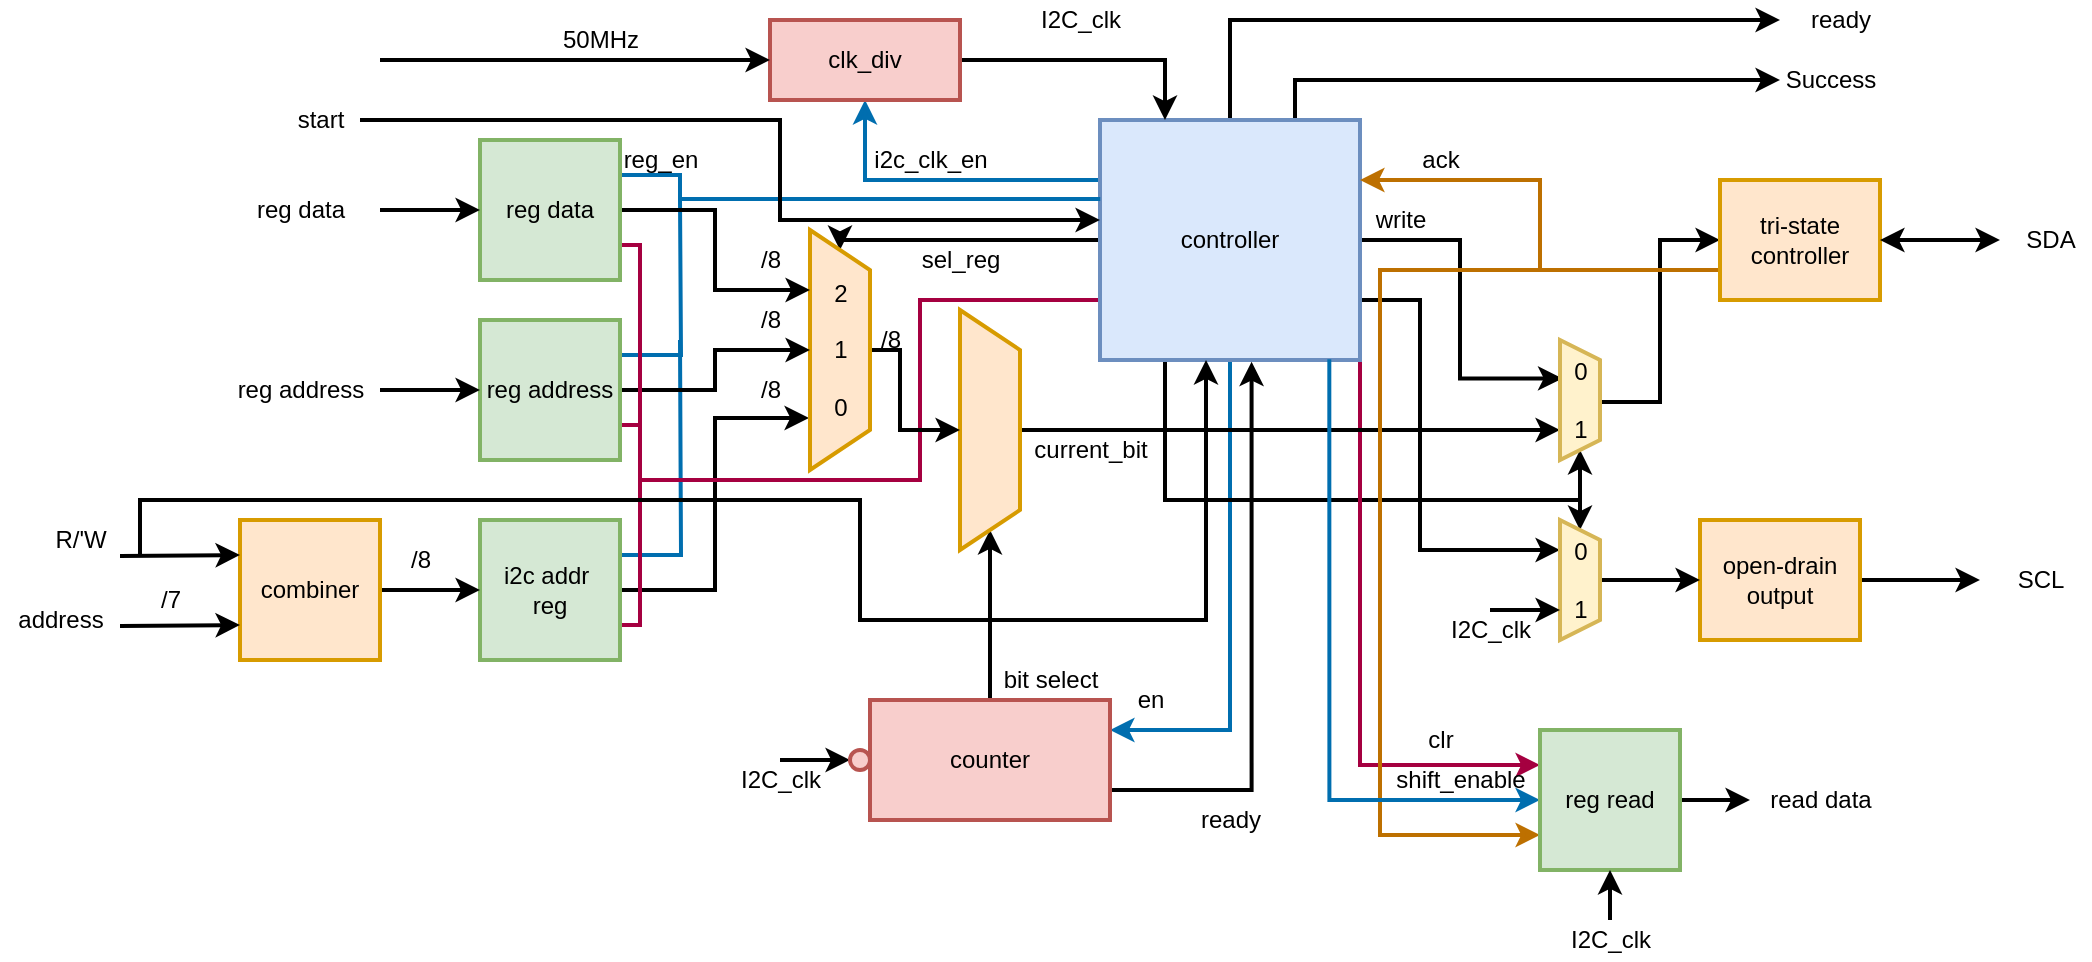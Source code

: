 <mxfile version="16.1.2" type="device"><diagram id="8UwrSxRlls24hO4HFiPn" name="Page-1"><mxGraphModel dx="813" dy="494" grid="1" gridSize="10" guides="1" tooltips="1" connect="1" arrows="1" fold="1" page="1" pageScale="1" pageWidth="1169" pageHeight="1654" math="0" shadow="0"><root><mxCell id="0"/><mxCell id="1" parent="0"/><mxCell id="28xO3jmbtWSKVE-eBCfY-10" style="edgeStyle=orthogonalEdgeStyle;rounded=0;orthogonalLoop=1;jettySize=auto;html=1;exitX=1;exitY=0.5;exitDx=0;exitDy=0;entryX=0.783;entryY=1.016;entryDx=0;entryDy=0;entryPerimeter=0;strokeWidth=2;" parent="1" source="28xO3jmbtWSKVE-eBCfY-1" target="28xO3jmbtWSKVE-eBCfY-8" edge="1"><mxGeometry relative="1" as="geometry"/></mxCell><mxCell id="uXitGIuCIkegsJ5SSvw_-27" style="edgeStyle=orthogonalEdgeStyle;rounded=0;orthogonalLoop=1;jettySize=auto;html=1;exitX=1;exitY=0.25;exitDx=0;exitDy=0;startArrow=none;startFill=0;endArrow=none;endFill=0;fillColor=#1ba1e2;strokeColor=#006EAF;strokeWidth=2;" edge="1" parent="1" source="28xO3jmbtWSKVE-eBCfY-1"><mxGeometry relative="1" as="geometry"><mxPoint x="430" y="190" as="targetPoint"/></mxGeometry></mxCell><mxCell id="uXitGIuCIkegsJ5SSvw_-31" style="edgeStyle=orthogonalEdgeStyle;rounded=0;orthogonalLoop=1;jettySize=auto;html=1;exitX=1;exitY=0.75;exitDx=0;exitDy=0;startArrow=none;startFill=0;endArrow=none;endFill=0;fillColor=#d80073;strokeColor=#A50040;strokeWidth=2;" edge="1" parent="1" source="28xO3jmbtWSKVE-eBCfY-1"><mxGeometry relative="1" as="geometry"><mxPoint x="410" y="240" as="targetPoint"/><Array as="points"><mxPoint x="410" y="333"/></Array></mxGeometry></mxCell><mxCell id="28xO3jmbtWSKVE-eBCfY-1" value="i2c addr&amp;nbsp;&lt;br&gt;reg" style="rounded=0;whiteSpace=wrap;html=1;fillColor=#d5e8d4;strokeColor=#82b366;strokeWidth=2;" parent="1" vertex="1"><mxGeometry x="330" y="280" width="70" height="70" as="geometry"/></mxCell><mxCell id="28xO3jmbtWSKVE-eBCfY-17" style="edgeStyle=orthogonalEdgeStyle;rounded=0;orthogonalLoop=1;jettySize=auto;html=1;exitX=0;exitY=0.5;exitDx=0;exitDy=0;entryX=0;entryY=0.5;entryDx=0;entryDy=0;strokeWidth=2;" parent="1" source="28xO3jmbtWSKVE-eBCfY-3" target="28xO3jmbtWSKVE-eBCfY-8" edge="1"><mxGeometry relative="1" as="geometry"><Array as="points"><mxPoint x="510" y="140"/></Array></mxGeometry></mxCell><mxCell id="28xO3jmbtWSKVE-eBCfY-35" style="edgeStyle=orthogonalEdgeStyle;rounded=0;orthogonalLoop=1;jettySize=auto;html=1;exitX=1;exitY=0.5;exitDx=0;exitDy=0;strokeWidth=2;" parent="1" source="28xO3jmbtWSKVE-eBCfY-3" edge="1"><mxGeometry relative="1" as="geometry"><mxPoint x="770.238" y="139.905" as="targetPoint"/></mxGeometry></mxCell><mxCell id="28xO3jmbtWSKVE-eBCfY-38" style="edgeStyle=orthogonalEdgeStyle;rounded=0;orthogonalLoop=1;jettySize=auto;html=1;exitX=1.028;exitY=0.519;exitDx=0;exitDy=0;entryX=0;entryY=0.5;entryDx=0;entryDy=0;exitPerimeter=0;strokeWidth=2;" parent="1" source="uXitGIuCIkegsJ5SSvw_-36" target="28xO3jmbtWSKVE-eBCfY-36" edge="1"><mxGeometry relative="1" as="geometry"/></mxCell><mxCell id="28xO3jmbtWSKVE-eBCfY-52" style="edgeStyle=orthogonalEdgeStyle;rounded=0;orthogonalLoop=1;jettySize=auto;html=1;exitX=0.5;exitY=1;exitDx=0;exitDy=0;entryX=1;entryY=0.25;entryDx=0;entryDy=0;fillColor=#1ba1e2;strokeColor=#006EAF;strokeWidth=2;" parent="1" source="28xO3jmbtWSKVE-eBCfY-3" target="28xO3jmbtWSKVE-eBCfY-4" edge="1"><mxGeometry relative="1" as="geometry"/></mxCell><mxCell id="28xO3jmbtWSKVE-eBCfY-61" style="edgeStyle=orthogonalEdgeStyle;rounded=0;orthogonalLoop=1;jettySize=auto;html=1;exitX=0;exitY=0.25;exitDx=0;exitDy=0;entryX=0.5;entryY=1;entryDx=0;entryDy=0;fillColor=#1ba1e2;strokeColor=#006EAF;strokeWidth=2;" parent="1" source="28xO3jmbtWSKVE-eBCfY-3" target="28xO3jmbtWSKVE-eBCfY-56" edge="1"><mxGeometry relative="1" as="geometry"/></mxCell><mxCell id="uXitGIuCIkegsJ5SSvw_-12" style="edgeStyle=orthogonalEdgeStyle;rounded=0;orthogonalLoop=1;jettySize=auto;html=1;exitX=0.75;exitY=0;exitDx=0;exitDy=0;startArrow=none;startFill=0;endArrow=classic;endFill=1;strokeWidth=2;" edge="1" parent="1" source="28xO3jmbtWSKVE-eBCfY-3"><mxGeometry relative="1" as="geometry"><mxPoint x="980" y="60" as="targetPoint"/><Array as="points"><mxPoint x="738" y="60"/><mxPoint x="980" y="60"/></Array></mxGeometry></mxCell><mxCell id="uXitGIuCIkegsJ5SSvw_-13" style="edgeStyle=orthogonalEdgeStyle;rounded=0;orthogonalLoop=1;jettySize=auto;html=1;exitX=0.5;exitY=0;exitDx=0;exitDy=0;startArrow=none;startFill=0;endArrow=classic;endFill=1;strokeWidth=2;" edge="1" parent="1" source="28xO3jmbtWSKVE-eBCfY-3"><mxGeometry relative="1" as="geometry"><mxPoint x="980" y="30" as="targetPoint"/><Array as="points"><mxPoint x="705" y="30"/></Array></mxGeometry></mxCell><mxCell id="uXitGIuCIkegsJ5SSvw_-29" style="edgeStyle=orthogonalEdgeStyle;rounded=0;orthogonalLoop=1;jettySize=auto;html=1;exitX=0;exitY=0.75;exitDx=0;exitDy=0;entryX=1;entryY=0.75;entryDx=0;entryDy=0;startArrow=none;startFill=0;endArrow=none;endFill=0;fillColor=#d80073;strokeColor=#A50040;strokeWidth=2;" edge="1" parent="1" source="28xO3jmbtWSKVE-eBCfY-3" target="28xO3jmbtWSKVE-eBCfY-20"><mxGeometry relative="1" as="geometry"><Array as="points"><mxPoint x="550" y="170"/><mxPoint x="550" y="260"/><mxPoint x="410" y="260"/><mxPoint x="410" y="233"/></Array></mxGeometry></mxCell><mxCell id="uXitGIuCIkegsJ5SSvw_-34" style="edgeStyle=orthogonalEdgeStyle;rounded=0;orthogonalLoop=1;jettySize=auto;html=1;exitX=0.25;exitY=1;exitDx=0;exitDy=0;entryX=1;entryY=0.5;entryDx=0;entryDy=0;startArrow=none;startFill=0;endArrow=classic;endFill=1;strokeWidth=2;" edge="1" parent="1" source="28xO3jmbtWSKVE-eBCfY-3" target="uXitGIuCIkegsJ5SSvw_-32"><mxGeometry relative="1" as="geometry"><Array as="points"><mxPoint x="673" y="270"/><mxPoint x="880" y="270"/></Array></mxGeometry></mxCell><mxCell id="uXitGIuCIkegsJ5SSvw_-38" style="edgeStyle=orthogonalEdgeStyle;rounded=0;orthogonalLoop=1;jettySize=auto;html=1;exitX=1;exitY=0.5;exitDx=0;exitDy=0;entryX=0.062;entryY=0.284;entryDx=0;entryDy=0;entryPerimeter=0;startArrow=none;startFill=0;endArrow=classic;endFill=1;strokeWidth=2;" edge="1" parent="1" source="28xO3jmbtWSKVE-eBCfY-3" target="uXitGIuCIkegsJ5SSvw_-36"><mxGeometry relative="1" as="geometry"/></mxCell><mxCell id="uXitGIuCIkegsJ5SSvw_-41" style="edgeStyle=orthogonalEdgeStyle;rounded=0;orthogonalLoop=1;jettySize=auto;html=1;exitX=0.25;exitY=1;exitDx=0;exitDy=0;startArrow=none;startFill=0;endArrow=classic;endFill=1;entryX=0;entryY=0.5;entryDx=0;entryDy=0;strokeWidth=2;" edge="1" parent="1" source="28xO3jmbtWSKVE-eBCfY-3" target="uXitGIuCIkegsJ5SSvw_-39"><mxGeometry relative="1" as="geometry"><Array as="points"><mxPoint x="673" y="270"/><mxPoint x="880" y="270"/></Array></mxGeometry></mxCell><mxCell id="uXitGIuCIkegsJ5SSvw_-46" style="edgeStyle=orthogonalEdgeStyle;rounded=0;orthogonalLoop=1;jettySize=auto;html=1;exitX=1;exitY=1;exitDx=0;exitDy=0;entryX=0;entryY=0.25;entryDx=0;entryDy=0;startArrow=none;startFill=0;endArrow=classic;endFill=1;fillColor=#d80073;strokeColor=#A50040;strokeWidth=2;" edge="1" parent="1" source="28xO3jmbtWSKVE-eBCfY-3" target="uXitGIuCIkegsJ5SSvw_-1"><mxGeometry relative="1" as="geometry"/></mxCell><mxCell id="uXitGIuCIkegsJ5SSvw_-48" style="edgeStyle=orthogonalEdgeStyle;rounded=0;orthogonalLoop=1;jettySize=auto;html=1;exitX=1;exitY=0.75;exitDx=0;exitDy=0;startArrow=none;startFill=0;endArrow=classic;endFill=1;entryX=0.25;entryY=1;entryDx=0;entryDy=0;strokeWidth=2;" edge="1" parent="1" source="28xO3jmbtWSKVE-eBCfY-3" target="uXitGIuCIkegsJ5SSvw_-39"><mxGeometry relative="1" as="geometry"><mxPoint x="840" y="300.0" as="targetPoint"/><Array as="points"><mxPoint x="800" y="170"/><mxPoint x="800" y="295"/></Array></mxGeometry></mxCell><mxCell id="28xO3jmbtWSKVE-eBCfY-3" value="controller" style="rounded=0;whiteSpace=wrap;html=1;fillColor=#dae8fc;strokeColor=#6c8ebf;strokeWidth=2;" parent="1" vertex="1"><mxGeometry x="640" y="80" width="130" height="120" as="geometry"/></mxCell><mxCell id="28xO3jmbtWSKVE-eBCfY-6" style="edgeStyle=orthogonalEdgeStyle;rounded=0;orthogonalLoop=1;jettySize=auto;html=1;exitX=0.5;exitY=0;exitDx=0;exitDy=0;entryX=1;entryY=0.5;entryDx=0;entryDy=0;strokeWidth=2;" parent="1" source="28xO3jmbtWSKVE-eBCfY-4" target="28xO3jmbtWSKVE-eBCfY-5" edge="1"><mxGeometry relative="1" as="geometry"/></mxCell><mxCell id="28xO3jmbtWSKVE-eBCfY-54" style="edgeStyle=orthogonalEdgeStyle;rounded=0;orthogonalLoop=1;jettySize=auto;html=1;exitX=1;exitY=0.75;exitDx=0;exitDy=0;entryX=0.583;entryY=1.007;entryDx=0;entryDy=0;entryPerimeter=0;strokeWidth=2;" parent="1" source="28xO3jmbtWSKVE-eBCfY-4" target="28xO3jmbtWSKVE-eBCfY-3" edge="1"><mxGeometry relative="1" as="geometry"/></mxCell><mxCell id="28xO3jmbtWSKVE-eBCfY-4" value="counter" style="rounded=0;whiteSpace=wrap;html=1;fillColor=#f8cecc;strokeColor=#b85450;strokeWidth=2;" parent="1" vertex="1"><mxGeometry x="525" y="370" width="120" height="60" as="geometry"/></mxCell><mxCell id="28xO3jmbtWSKVE-eBCfY-12" style="edgeStyle=orthogonalEdgeStyle;rounded=0;orthogonalLoop=1;jettySize=auto;html=1;exitX=0.5;exitY=0;exitDx=0;exitDy=0;entryX=0.75;entryY=1;entryDx=0;entryDy=0;strokeWidth=2;" parent="1" source="28xO3jmbtWSKVE-eBCfY-5" target="uXitGIuCIkegsJ5SSvw_-32" edge="1"><mxGeometry relative="1" as="geometry"><Array as="points"><mxPoint x="600" y="235"/></Array></mxGeometry></mxCell><mxCell id="28xO3jmbtWSKVE-eBCfY-5" value="" style="shape=trapezoid;perimeter=trapezoidPerimeter;whiteSpace=wrap;html=1;fixedSize=1;rotation=90;fillColor=#ffe6cc;strokeColor=#d79b00;strokeWidth=2;" parent="1" vertex="1"><mxGeometry x="525" y="220" width="120" height="30" as="geometry"/></mxCell><mxCell id="28xO3jmbtWSKVE-eBCfY-7" value="bit select" style="text;html=1;align=center;verticalAlign=middle;resizable=0;points=[];autosize=1;strokeColor=none;fillColor=none;strokeWidth=2;" parent="1" vertex="1"><mxGeometry x="585" y="350" width="60" height="20" as="geometry"/></mxCell><mxCell id="28xO3jmbtWSKVE-eBCfY-11" style="edgeStyle=orthogonalEdgeStyle;rounded=0;orthogonalLoop=1;jettySize=auto;html=1;exitX=0.5;exitY=0;exitDx=0;exitDy=0;entryX=0.5;entryY=1;entryDx=0;entryDy=0;strokeWidth=2;" parent="1" source="28xO3jmbtWSKVE-eBCfY-8" target="28xO3jmbtWSKVE-eBCfY-5" edge="1"><mxGeometry relative="1" as="geometry"><Array as="points"><mxPoint x="540" y="195"/><mxPoint x="540" y="235"/></Array></mxGeometry></mxCell><mxCell id="28xO3jmbtWSKVE-eBCfY-8" value="" style="shape=trapezoid;perimeter=trapezoidPerimeter;whiteSpace=wrap;html=1;fixedSize=1;rotation=90;fillColor=#ffe6cc;strokeColor=#d79b00;strokeWidth=2;" parent="1" vertex="1"><mxGeometry x="450" y="180" width="120" height="30" as="geometry"/></mxCell><mxCell id="28xO3jmbtWSKVE-eBCfY-14" value="/8" style="text;html=1;align=center;verticalAlign=middle;resizable=0;points=[];autosize=1;strokeColor=none;fillColor=none;strokeWidth=2;" parent="1" vertex="1"><mxGeometry x="460" y="205" width="30" height="20" as="geometry"/></mxCell><mxCell id="28xO3jmbtWSKVE-eBCfY-15" value="/8" style="text;html=1;align=center;verticalAlign=middle;resizable=0;points=[];autosize=1;strokeColor=none;fillColor=none;strokeWidth=2;" parent="1" vertex="1"><mxGeometry x="520" y="180" width="30" height="20" as="geometry"/></mxCell><mxCell id="28xO3jmbtWSKVE-eBCfY-65" style="edgeStyle=orthogonalEdgeStyle;rounded=0;orthogonalLoop=1;jettySize=auto;html=1;exitX=1;exitY=0.5;exitDx=0;exitDy=0;entryX=0.5;entryY=1;entryDx=0;entryDy=0;strokeWidth=2;" parent="1" source="28xO3jmbtWSKVE-eBCfY-20" target="28xO3jmbtWSKVE-eBCfY-8" edge="1"><mxGeometry relative="1" as="geometry"/></mxCell><mxCell id="uXitGIuCIkegsJ5SSvw_-26" style="edgeStyle=orthogonalEdgeStyle;rounded=0;orthogonalLoop=1;jettySize=auto;html=1;exitX=1;exitY=0.25;exitDx=0;exitDy=0;startArrow=none;startFill=0;endArrow=none;endFill=0;fillColor=#1ba1e2;strokeColor=#006EAF;strokeWidth=2;" edge="1" parent="1" source="28xO3jmbtWSKVE-eBCfY-20"><mxGeometry relative="1" as="geometry"><mxPoint x="430" y="120" as="targetPoint"/></mxGeometry></mxCell><mxCell id="28xO3jmbtWSKVE-eBCfY-20" value="reg address" style="rounded=0;whiteSpace=wrap;html=1;fillColor=#d5e8d4;strokeColor=#82b366;strokeWidth=2;" parent="1" vertex="1"><mxGeometry x="330" y="180" width="70" height="70" as="geometry"/></mxCell><mxCell id="28xO3jmbtWSKVE-eBCfY-67" style="edgeStyle=orthogonalEdgeStyle;rounded=0;orthogonalLoop=1;jettySize=auto;html=1;exitX=1;exitY=0.5;exitDx=0;exitDy=0;entryX=0.25;entryY=1;entryDx=0;entryDy=0;strokeWidth=2;" parent="1" source="28xO3jmbtWSKVE-eBCfY-21" target="28xO3jmbtWSKVE-eBCfY-8" edge="1"><mxGeometry relative="1" as="geometry"/></mxCell><mxCell id="uXitGIuCIkegsJ5SSvw_-25" style="edgeStyle=orthogonalEdgeStyle;rounded=0;orthogonalLoop=1;jettySize=auto;html=1;exitX=1;exitY=0.25;exitDx=0;exitDy=0;entryX=0.001;entryY=0.329;entryDx=0;entryDy=0;entryPerimeter=0;startArrow=none;startFill=0;endArrow=none;endFill=0;fillColor=#1ba1e2;strokeColor=#006EAF;strokeWidth=2;" edge="1" parent="1" source="28xO3jmbtWSKVE-eBCfY-21" target="28xO3jmbtWSKVE-eBCfY-3"><mxGeometry relative="1" as="geometry"><Array as="points"><mxPoint x="430" y="108"/><mxPoint x="430" y="120"/></Array></mxGeometry></mxCell><mxCell id="uXitGIuCIkegsJ5SSvw_-30" style="edgeStyle=orthogonalEdgeStyle;rounded=0;orthogonalLoop=1;jettySize=auto;html=1;exitX=1;exitY=0.75;exitDx=0;exitDy=0;startArrow=none;startFill=0;endArrow=none;endFill=0;fillColor=#d80073;strokeColor=#A50040;strokeWidth=2;" edge="1" parent="1" source="28xO3jmbtWSKVE-eBCfY-21"><mxGeometry relative="1" as="geometry"><mxPoint x="410" y="240" as="targetPoint"/><Array as="points"><mxPoint x="410" y="143"/></Array></mxGeometry></mxCell><mxCell id="28xO3jmbtWSKVE-eBCfY-21" value="reg data" style="rounded=0;whiteSpace=wrap;html=1;fillColor=#d5e8d4;strokeColor=#82b366;strokeWidth=2;" parent="1" vertex="1"><mxGeometry x="330" y="90" width="70" height="70" as="geometry"/></mxCell><mxCell id="28xO3jmbtWSKVE-eBCfY-30" style="edgeStyle=orthogonalEdgeStyle;rounded=0;orthogonalLoop=1;jettySize=auto;html=1;exitX=1;exitY=0.5;exitDx=0;exitDy=0;entryX=0;entryY=0.5;entryDx=0;entryDy=0;strokeWidth=2;" parent="1" source="28xO3jmbtWSKVE-eBCfY-22" target="28xO3jmbtWSKVE-eBCfY-1" edge="1"><mxGeometry relative="1" as="geometry"/></mxCell><mxCell id="28xO3jmbtWSKVE-eBCfY-22" value="combiner" style="rounded=0;whiteSpace=wrap;html=1;fillColor=#ffe6cc;strokeColor=#d79b00;strokeWidth=2;" parent="1" vertex="1"><mxGeometry x="210" y="280" width="70" height="70" as="geometry"/></mxCell><mxCell id="28xO3jmbtWSKVE-eBCfY-26" value="" style="endArrow=classic;html=1;rounded=0;entryX=0;entryY=0.25;entryDx=0;entryDy=0;strokeWidth=2;" parent="1" target="28xO3jmbtWSKVE-eBCfY-22" edge="1"><mxGeometry width="50" height="50" relative="1" as="geometry"><mxPoint x="150" y="298" as="sourcePoint"/><mxPoint x="150" y="280" as="targetPoint"/></mxGeometry></mxCell><mxCell id="28xO3jmbtWSKVE-eBCfY-27" value="R/'W" style="text;html=1;align=center;verticalAlign=middle;resizable=0;points=[];autosize=1;strokeColor=none;fillColor=none;strokeWidth=2;" parent="1" vertex="1"><mxGeometry x="110" y="280" width="40" height="20" as="geometry"/></mxCell><mxCell id="28xO3jmbtWSKVE-eBCfY-28" value="" style="endArrow=classic;html=1;rounded=0;entryX=0;entryY=0.75;entryDx=0;entryDy=0;strokeWidth=2;" parent="1" target="28xO3jmbtWSKVE-eBCfY-22" edge="1"><mxGeometry width="50" height="50" relative="1" as="geometry"><mxPoint x="150" y="333" as="sourcePoint"/><mxPoint x="160" y="330" as="targetPoint"/></mxGeometry></mxCell><mxCell id="28xO3jmbtWSKVE-eBCfY-29" value="address" style="text;html=1;align=center;verticalAlign=middle;resizable=0;points=[];autosize=1;strokeColor=none;fillColor=none;strokeWidth=2;" parent="1" vertex="1"><mxGeometry x="90" y="320" width="60" height="20" as="geometry"/></mxCell><mxCell id="28xO3jmbtWSKVE-eBCfY-31" value="/8" style="text;html=1;align=center;verticalAlign=middle;resizable=0;points=[];autosize=1;strokeColor=none;fillColor=none;strokeWidth=2;" parent="1" vertex="1"><mxGeometry x="285" y="290" width="30" height="20" as="geometry"/></mxCell><mxCell id="28xO3jmbtWSKVE-eBCfY-32" value="/7" style="text;html=1;align=center;verticalAlign=middle;resizable=0;points=[];autosize=1;strokeColor=none;fillColor=none;strokeWidth=2;" parent="1" vertex="1"><mxGeometry x="160" y="310" width="30" height="20" as="geometry"/></mxCell><mxCell id="28xO3jmbtWSKVE-eBCfY-33" value="" style="endArrow=classic;html=1;rounded=0;entryX=0;entryY=0.5;entryDx=0;entryDy=0;strokeWidth=2;" parent="1" target="28xO3jmbtWSKVE-eBCfY-20" edge="1"><mxGeometry width="50" height="50" relative="1" as="geometry"><mxPoint x="280" y="215" as="sourcePoint"/><mxPoint x="270" y="190" as="targetPoint"/></mxGeometry></mxCell><mxCell id="28xO3jmbtWSKVE-eBCfY-34" value="" style="endArrow=classic;html=1;rounded=0;entryX=0;entryY=0.5;entryDx=0;entryDy=0;strokeWidth=2;" parent="1" target="28xO3jmbtWSKVE-eBCfY-21" edge="1"><mxGeometry width="50" height="50" relative="1" as="geometry"><mxPoint x="280" y="125" as="sourcePoint"/><mxPoint x="310" y="120" as="targetPoint"/></mxGeometry></mxCell><mxCell id="uXitGIuCIkegsJ5SSvw_-47" style="edgeStyle=orthogonalEdgeStyle;rounded=0;orthogonalLoop=1;jettySize=auto;html=1;exitX=0;exitY=0.75;exitDx=0;exitDy=0;entryX=0;entryY=0.75;entryDx=0;entryDy=0;startArrow=none;startFill=0;endArrow=classic;endFill=1;fillColor=#f0a30a;strokeColor=#BD7000;strokeWidth=2;" edge="1" parent="1" source="28xO3jmbtWSKVE-eBCfY-36" target="uXitGIuCIkegsJ5SSvw_-1"><mxGeometry relative="1" as="geometry"><Array as="points"><mxPoint x="780" y="155"/><mxPoint x="780" y="437"/></Array></mxGeometry></mxCell><mxCell id="uXitGIuCIkegsJ5SSvw_-51" style="edgeStyle=orthogonalEdgeStyle;rounded=0;orthogonalLoop=1;jettySize=auto;html=1;exitX=0;exitY=0.75;exitDx=0;exitDy=0;entryX=1;entryY=0.25;entryDx=0;entryDy=0;startArrow=none;startFill=0;endArrow=classic;endFill=1;strokeWidth=2;fillColor=#f0a30a;strokeColor=#BD7000;" edge="1" parent="1" source="28xO3jmbtWSKVE-eBCfY-36" target="28xO3jmbtWSKVE-eBCfY-3"><mxGeometry relative="1" as="geometry"/></mxCell><mxCell id="28xO3jmbtWSKVE-eBCfY-36" value="tri-state&lt;br&gt;controller" style="rounded=0;whiteSpace=wrap;html=1;fillColor=#ffe6cc;strokeColor=#d79b00;strokeWidth=2;" parent="1" vertex="1"><mxGeometry x="950" y="110" width="80" height="60" as="geometry"/></mxCell><mxCell id="28xO3jmbtWSKVE-eBCfY-42" value="write" style="text;html=1;align=center;verticalAlign=middle;resizable=0;points=[];autosize=1;strokeColor=none;fillColor=none;strokeWidth=2;" parent="1" vertex="1"><mxGeometry x="770" y="120" width="40" height="20" as="geometry"/></mxCell><mxCell id="28xO3jmbtWSKVE-eBCfY-44" value="" style="endArrow=classic;startArrow=classic;html=1;rounded=0;exitX=1;exitY=0.5;exitDx=0;exitDy=0;strokeWidth=2;" parent="1" source="28xO3jmbtWSKVE-eBCfY-36" edge="1"><mxGeometry width="50" height="50" relative="1" as="geometry"><mxPoint x="1060" y="160" as="sourcePoint"/><mxPoint x="1090" y="140" as="targetPoint"/></mxGeometry></mxCell><mxCell id="28xO3jmbtWSKVE-eBCfY-45" value="SDA" style="text;html=1;align=center;verticalAlign=middle;resizable=0;points=[];autosize=1;strokeColor=none;fillColor=none;strokeWidth=2;" parent="1" vertex="1"><mxGeometry x="1095" y="130" width="40" height="20" as="geometry"/></mxCell><mxCell id="28xO3jmbtWSKVE-eBCfY-50" style="edgeStyle=orthogonalEdgeStyle;rounded=0;orthogonalLoop=1;jettySize=auto;html=1;exitX=1;exitY=0.5;exitDx=0;exitDy=0;strokeWidth=2;" parent="1" source="28xO3jmbtWSKVE-eBCfY-48" edge="1"><mxGeometry relative="1" as="geometry"><mxPoint x="1080" y="310" as="targetPoint"/><Array as="points"><mxPoint x="1080" y="310"/></Array></mxGeometry></mxCell><mxCell id="28xO3jmbtWSKVE-eBCfY-48" value="open-drain&lt;br&gt;output" style="rounded=0;whiteSpace=wrap;html=1;fillColor=#ffe6cc;strokeColor=#d79b00;strokeWidth=2;" parent="1" vertex="1"><mxGeometry x="940" y="280" width="80" height="60" as="geometry"/></mxCell><mxCell id="28xO3jmbtWSKVE-eBCfY-51" value="SCL" style="text;html=1;align=center;verticalAlign=middle;resizable=0;points=[];autosize=1;strokeColor=none;fillColor=none;strokeWidth=2;" parent="1" vertex="1"><mxGeometry x="1090" y="300" width="40" height="20" as="geometry"/></mxCell><mxCell id="28xO3jmbtWSKVE-eBCfY-53" value="en" style="text;html=1;align=center;verticalAlign=middle;resizable=0;points=[];autosize=1;strokeColor=none;fillColor=none;strokeWidth=2;" parent="1" vertex="1"><mxGeometry x="650" y="360" width="30" height="20" as="geometry"/></mxCell><mxCell id="28xO3jmbtWSKVE-eBCfY-55" value="ready" style="text;html=1;align=center;verticalAlign=middle;resizable=0;points=[];autosize=1;strokeColor=none;fillColor=none;strokeWidth=2;" parent="1" vertex="1"><mxGeometry x="680" y="420" width="50" height="20" as="geometry"/></mxCell><mxCell id="28xO3jmbtWSKVE-eBCfY-59" style="edgeStyle=orthogonalEdgeStyle;rounded=0;orthogonalLoop=1;jettySize=auto;html=1;exitX=1;exitY=0.5;exitDx=0;exitDy=0;entryX=0.25;entryY=0;entryDx=0;entryDy=0;strokeWidth=2;" parent="1" source="28xO3jmbtWSKVE-eBCfY-56" target="28xO3jmbtWSKVE-eBCfY-3" edge="1"><mxGeometry relative="1" as="geometry"/></mxCell><mxCell id="28xO3jmbtWSKVE-eBCfY-56" value="clk_div" style="rounded=0;whiteSpace=wrap;html=1;fillColor=#f8cecc;strokeColor=#b85450;strokeWidth=2;" parent="1" vertex="1"><mxGeometry x="475" y="30" width="95" height="40" as="geometry"/></mxCell><mxCell id="28xO3jmbtWSKVE-eBCfY-57" value="" style="endArrow=classic;html=1;rounded=0;entryX=0;entryY=0.5;entryDx=0;entryDy=0;strokeWidth=2;" parent="1" target="28xO3jmbtWSKVE-eBCfY-56" edge="1"><mxGeometry width="50" height="50" relative="1" as="geometry"><mxPoint x="280" y="50" as="sourcePoint"/><mxPoint x="340" y="30" as="targetPoint"/></mxGeometry></mxCell><mxCell id="28xO3jmbtWSKVE-eBCfY-58" value="50MHz" style="text;html=1;align=center;verticalAlign=middle;resizable=0;points=[];autosize=1;strokeColor=none;fillColor=none;strokeWidth=2;" parent="1" vertex="1"><mxGeometry x="365" y="30" width="50" height="20" as="geometry"/></mxCell><mxCell id="28xO3jmbtWSKVE-eBCfY-60" value="I2C_clk" style="text;html=1;align=center;verticalAlign=middle;resizable=0;points=[];autosize=1;strokeColor=none;fillColor=none;strokeWidth=2;" parent="1" vertex="1"><mxGeometry x="600" y="20" width="60" height="20" as="geometry"/></mxCell><mxCell id="28xO3jmbtWSKVE-eBCfY-62" value="i2c_clk_en" style="text;html=1;align=center;verticalAlign=middle;resizable=0;points=[];autosize=1;strokeColor=none;fillColor=none;strokeWidth=2;" parent="1" vertex="1"><mxGeometry x="520" y="90" width="70" height="20" as="geometry"/></mxCell><mxCell id="28xO3jmbtWSKVE-eBCfY-63" value="" style="endArrow=classic;html=1;rounded=0;entryX=0;entryY=0.5;entryDx=0;entryDy=0;strokeWidth=2;" parent="1" target="uXitGIuCIkegsJ5SSvw_-20" edge="1"><mxGeometry width="50" height="50" relative="1" as="geometry"><mxPoint x="480" y="400" as="sourcePoint"/><mxPoint x="500" y="400" as="targetPoint"/></mxGeometry></mxCell><mxCell id="28xO3jmbtWSKVE-eBCfY-64" value="I2C_clk" style="text;html=1;align=center;verticalAlign=middle;resizable=0;points=[];autosize=1;strokeColor=none;fillColor=none;strokeWidth=2;" parent="1" vertex="1"><mxGeometry x="450" y="400" width="60" height="20" as="geometry"/></mxCell><mxCell id="28xO3jmbtWSKVE-eBCfY-66" value="/8" style="text;html=1;align=center;verticalAlign=middle;resizable=0;points=[];autosize=1;strokeColor=none;fillColor=none;strokeWidth=2;" parent="1" vertex="1"><mxGeometry x="460" y="170" width="30" height="20" as="geometry"/></mxCell><mxCell id="28xO3jmbtWSKVE-eBCfY-68" value="/8" style="text;html=1;align=center;verticalAlign=middle;resizable=0;points=[];autosize=1;strokeColor=none;fillColor=none;strokeWidth=2;" parent="1" vertex="1"><mxGeometry x="460" y="140" width="30" height="20" as="geometry"/></mxCell><mxCell id="28xO3jmbtWSKVE-eBCfY-69" value="" style="endArrow=classic;html=1;rounded=0;edgeStyle=elbowEdgeStyle;entryX=0;entryY=0.417;entryDx=0;entryDy=0;entryPerimeter=0;strokeWidth=2;" parent="1" target="28xO3jmbtWSKVE-eBCfY-3" edge="1"><mxGeometry width="50" height="50" relative="1" as="geometry"><mxPoint x="270" y="80" as="sourcePoint"/><mxPoint x="240" y="80" as="targetPoint"/><Array as="points"><mxPoint x="480" y="100"/></Array></mxGeometry></mxCell><mxCell id="28xO3jmbtWSKVE-eBCfY-70" value="start" style="text;html=1;align=center;verticalAlign=middle;resizable=0;points=[];autosize=1;strokeColor=none;fillColor=none;strokeWidth=2;" parent="1" vertex="1"><mxGeometry x="230" y="70" width="40" height="20" as="geometry"/></mxCell><mxCell id="28xO3jmbtWSKVE-eBCfY-71" value="reg data" style="text;html=1;align=center;verticalAlign=middle;resizable=0;points=[];autosize=1;strokeColor=none;fillColor=none;strokeWidth=2;" parent="1" vertex="1"><mxGeometry x="210" y="115" width="60" height="20" as="geometry"/></mxCell><mxCell id="28xO3jmbtWSKVE-eBCfY-72" value="reg address" style="text;html=1;align=center;verticalAlign=middle;resizable=0;points=[];autosize=1;strokeColor=none;fillColor=none;strokeWidth=2;" parent="1" vertex="1"><mxGeometry x="200" y="205" width="80" height="20" as="geometry"/></mxCell><mxCell id="uXitGIuCIkegsJ5SSvw_-3" style="edgeStyle=orthogonalEdgeStyle;rounded=0;orthogonalLoop=1;jettySize=auto;html=1;exitX=1;exitY=0.5;exitDx=0;exitDy=0;strokeWidth=2;" edge="1" parent="1" source="uXitGIuCIkegsJ5SSvw_-1"><mxGeometry relative="1" as="geometry"><mxPoint x="965" y="420.241" as="targetPoint"/></mxGeometry></mxCell><mxCell id="uXitGIuCIkegsJ5SSvw_-6" style="edgeStyle=orthogonalEdgeStyle;rounded=0;orthogonalLoop=1;jettySize=auto;html=1;exitX=0;exitY=0.5;exitDx=0;exitDy=0;entryX=0.882;entryY=0.997;entryDx=0;entryDy=0;entryPerimeter=0;startArrow=classic;startFill=1;endArrow=none;endFill=0;fillColor=#1ba1e2;strokeColor=#006EAF;strokeWidth=2;" edge="1" parent="1" source="uXitGIuCIkegsJ5SSvw_-1" target="28xO3jmbtWSKVE-eBCfY-3"><mxGeometry relative="1" as="geometry"/></mxCell><mxCell id="uXitGIuCIkegsJ5SSvw_-1" value="reg read" style="rounded=0;whiteSpace=wrap;html=1;fillColor=#d5e8d4;strokeColor=#82b366;strokeWidth=2;" vertex="1" parent="1"><mxGeometry x="860" y="385" width="70" height="70" as="geometry"/></mxCell><mxCell id="uXitGIuCIkegsJ5SSvw_-7" value="shift_enable" style="text;html=1;align=center;verticalAlign=middle;resizable=0;points=[];autosize=1;strokeColor=none;fillColor=none;strokeWidth=2;" vertex="1" parent="1"><mxGeometry x="780" y="400" width="80" height="20" as="geometry"/></mxCell><mxCell id="uXitGIuCIkegsJ5SSvw_-10" value="clr" style="text;html=1;align=center;verticalAlign=middle;resizable=0;points=[];autosize=1;strokeColor=none;fillColor=none;strokeWidth=2;" vertex="1" parent="1"><mxGeometry x="795" y="380" width="30" height="20" as="geometry"/></mxCell><mxCell id="uXitGIuCIkegsJ5SSvw_-11" value="read data" style="text;html=1;align=center;verticalAlign=middle;resizable=0;points=[];autosize=1;strokeColor=none;fillColor=none;strokeWidth=2;" vertex="1" parent="1"><mxGeometry x="965" y="410" width="70" height="20" as="geometry"/></mxCell><mxCell id="uXitGIuCIkegsJ5SSvw_-14" value="Success" style="text;html=1;align=center;verticalAlign=middle;resizable=0;points=[];autosize=1;strokeColor=none;fillColor=none;strokeWidth=2;" vertex="1" parent="1"><mxGeometry x="975" y="50" width="60" height="20" as="geometry"/></mxCell><mxCell id="uXitGIuCIkegsJ5SSvw_-15" value="ready" style="text;html=1;align=center;verticalAlign=middle;resizable=0;points=[];autosize=1;strokeColor=none;fillColor=none;strokeWidth=2;" vertex="1" parent="1"><mxGeometry x="985" y="20" width="50" height="20" as="geometry"/></mxCell><mxCell id="uXitGIuCIkegsJ5SSvw_-16" value="sel_reg" style="text;html=1;align=center;verticalAlign=middle;resizable=0;points=[];autosize=1;strokeColor=none;fillColor=none;strokeWidth=2;" vertex="1" parent="1"><mxGeometry x="545" y="140" width="50" height="20" as="geometry"/></mxCell><mxCell id="uXitGIuCIkegsJ5SSvw_-17" value="current_bit" style="text;html=1;align=center;verticalAlign=middle;resizable=0;points=[];autosize=1;strokeColor=none;fillColor=none;strokeWidth=2;" vertex="1" parent="1"><mxGeometry x="600" y="235" width="70" height="20" as="geometry"/></mxCell><mxCell id="uXitGIuCIkegsJ5SSvw_-18" value="2&lt;br&gt;&lt;br&gt;1&lt;br&gt;&lt;br&gt;0" style="text;html=1;align=center;verticalAlign=middle;resizable=0;points=[];autosize=1;strokeColor=none;fillColor=none;strokeWidth=2;" vertex="1" parent="1"><mxGeometry x="500" y="155" width="20" height="80" as="geometry"/></mxCell><mxCell id="uXitGIuCIkegsJ5SSvw_-20" value="" style="ellipse;whiteSpace=wrap;html=1;aspect=fixed;fillColor=#f8cecc;strokeColor=#b85450;strokeWidth=2;" vertex="1" parent="1"><mxGeometry x="515" y="395" width="10" height="10" as="geometry"/></mxCell><mxCell id="uXitGIuCIkegsJ5SSvw_-22" value="" style="endArrow=classic;html=1;rounded=0;strokeWidth=2;" edge="1" parent="1"><mxGeometry width="50" height="50" relative="1" as="geometry"><mxPoint x="160" y="298" as="sourcePoint"/><mxPoint x="693" y="200" as="targetPoint"/><Array as="points"><mxPoint x="160" y="270"/><mxPoint x="520" y="270"/><mxPoint x="520" y="330"/><mxPoint x="693" y="330"/></Array></mxGeometry></mxCell><mxCell id="uXitGIuCIkegsJ5SSvw_-28" value="reg_en" style="text;html=1;align=center;verticalAlign=middle;resizable=0;points=[];autosize=1;strokeColor=none;fillColor=none;strokeWidth=2;" vertex="1" parent="1"><mxGeometry x="395" y="90" width="50" height="20" as="geometry"/></mxCell><mxCell id="uXitGIuCIkegsJ5SSvw_-32" value="" style="shape=trapezoid;perimeter=trapezoidPerimeter;whiteSpace=wrap;html=1;fixedSize=1;rotation=90;size=10;fillColor=#fff2cc;strokeColor=#d6b656;strokeWidth=2;" vertex="1" parent="1"><mxGeometry x="850" y="210" width="60" height="20" as="geometry"/></mxCell><mxCell id="uXitGIuCIkegsJ5SSvw_-36" value="0&lt;br&gt;&lt;br&gt;1" style="text;html=1;align=center;verticalAlign=middle;resizable=0;points=[];autosize=1;strokeColor=none;fillColor=none;strokeWidth=2;" vertex="1" parent="1"><mxGeometry x="870" y="195" width="20" height="50" as="geometry"/></mxCell><mxCell id="uXitGIuCIkegsJ5SSvw_-42" style="edgeStyle=orthogonalEdgeStyle;rounded=0;orthogonalLoop=1;jettySize=auto;html=1;exitX=0.5;exitY=0;exitDx=0;exitDy=0;entryX=0;entryY=0.5;entryDx=0;entryDy=0;startArrow=none;startFill=0;endArrow=classic;endFill=1;strokeWidth=2;" edge="1" parent="1" source="uXitGIuCIkegsJ5SSvw_-39" target="28xO3jmbtWSKVE-eBCfY-48"><mxGeometry relative="1" as="geometry"/></mxCell><mxCell id="uXitGIuCIkegsJ5SSvw_-39" value="" style="shape=trapezoid;perimeter=trapezoidPerimeter;whiteSpace=wrap;html=1;fixedSize=1;rotation=90;size=10;fillColor=#fff2cc;strokeColor=#d6b656;strokeWidth=2;" vertex="1" parent="1"><mxGeometry x="850" y="300" width="60" height="20" as="geometry"/></mxCell><mxCell id="uXitGIuCIkegsJ5SSvw_-40" value="0&lt;br&gt;&lt;br&gt;1" style="text;html=1;align=center;verticalAlign=middle;resizable=0;points=[];autosize=1;strokeColor=none;fillColor=none;strokeWidth=2;" vertex="1" parent="1"><mxGeometry x="870" y="285" width="20" height="50" as="geometry"/></mxCell><mxCell id="uXitGIuCIkegsJ5SSvw_-43" value="" style="endArrow=classic;html=1;rounded=0;entryX=0;entryY=0.5;entryDx=0;entryDy=0;strokeWidth=2;" edge="1" parent="1"><mxGeometry width="50" height="50" relative="1" as="geometry"><mxPoint x="835" y="325" as="sourcePoint"/><mxPoint x="870" y="325" as="targetPoint"/></mxGeometry></mxCell><mxCell id="uXitGIuCIkegsJ5SSvw_-44" value="I2C_clk" style="text;html=1;align=center;verticalAlign=middle;resizable=0;points=[];autosize=1;strokeColor=none;fillColor=none;strokeWidth=2;" vertex="1" parent="1"><mxGeometry x="805" y="325" width="60" height="20" as="geometry"/></mxCell><mxCell id="uXitGIuCIkegsJ5SSvw_-49" value="" style="endArrow=classic;html=1;rounded=0;entryX=0.5;entryY=1;entryDx=0;entryDy=0;strokeWidth=2;" edge="1" parent="1" target="uXitGIuCIkegsJ5SSvw_-1"><mxGeometry width="50" height="50" relative="1" as="geometry"><mxPoint x="895" y="480" as="sourcePoint"/><mxPoint x="885.0" y="470.0" as="targetPoint"/></mxGeometry></mxCell><mxCell id="uXitGIuCIkegsJ5SSvw_-50" value="I2C_clk" style="text;html=1;align=center;verticalAlign=middle;resizable=0;points=[];autosize=1;strokeColor=none;fillColor=none;strokeWidth=2;" vertex="1" parent="1"><mxGeometry x="865" y="480" width="60" height="20" as="geometry"/></mxCell><mxCell id="uXitGIuCIkegsJ5SSvw_-52" value="ack" style="text;html=1;align=center;verticalAlign=middle;resizable=0;points=[];autosize=1;strokeColor=none;fillColor=none;" vertex="1" parent="1"><mxGeometry x="795" y="90" width="30" height="20" as="geometry"/></mxCell></root></mxGraphModel></diagram></mxfile>
